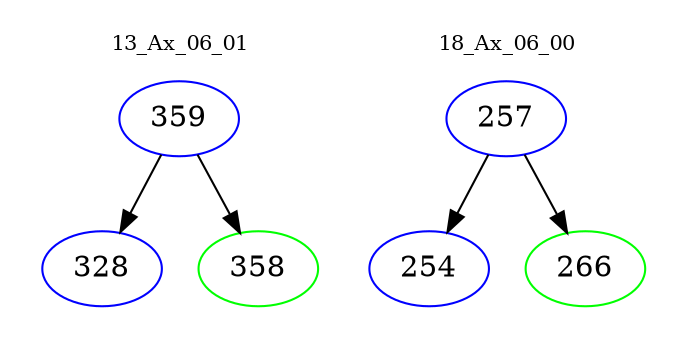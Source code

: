 digraph{
subgraph cluster_0 {
color = white
label = "13_Ax_06_01";
fontsize=10;
T0_359 [label="359", color="blue"]
T0_359 -> T0_328 [color="black"]
T0_328 [label="328", color="blue"]
T0_359 -> T0_358 [color="black"]
T0_358 [label="358", color="green"]
}
subgraph cluster_1 {
color = white
label = "18_Ax_06_00";
fontsize=10;
T1_257 [label="257", color="blue"]
T1_257 -> T1_254 [color="black"]
T1_254 [label="254", color="blue"]
T1_257 -> T1_266 [color="black"]
T1_266 [label="266", color="green"]
}
}
